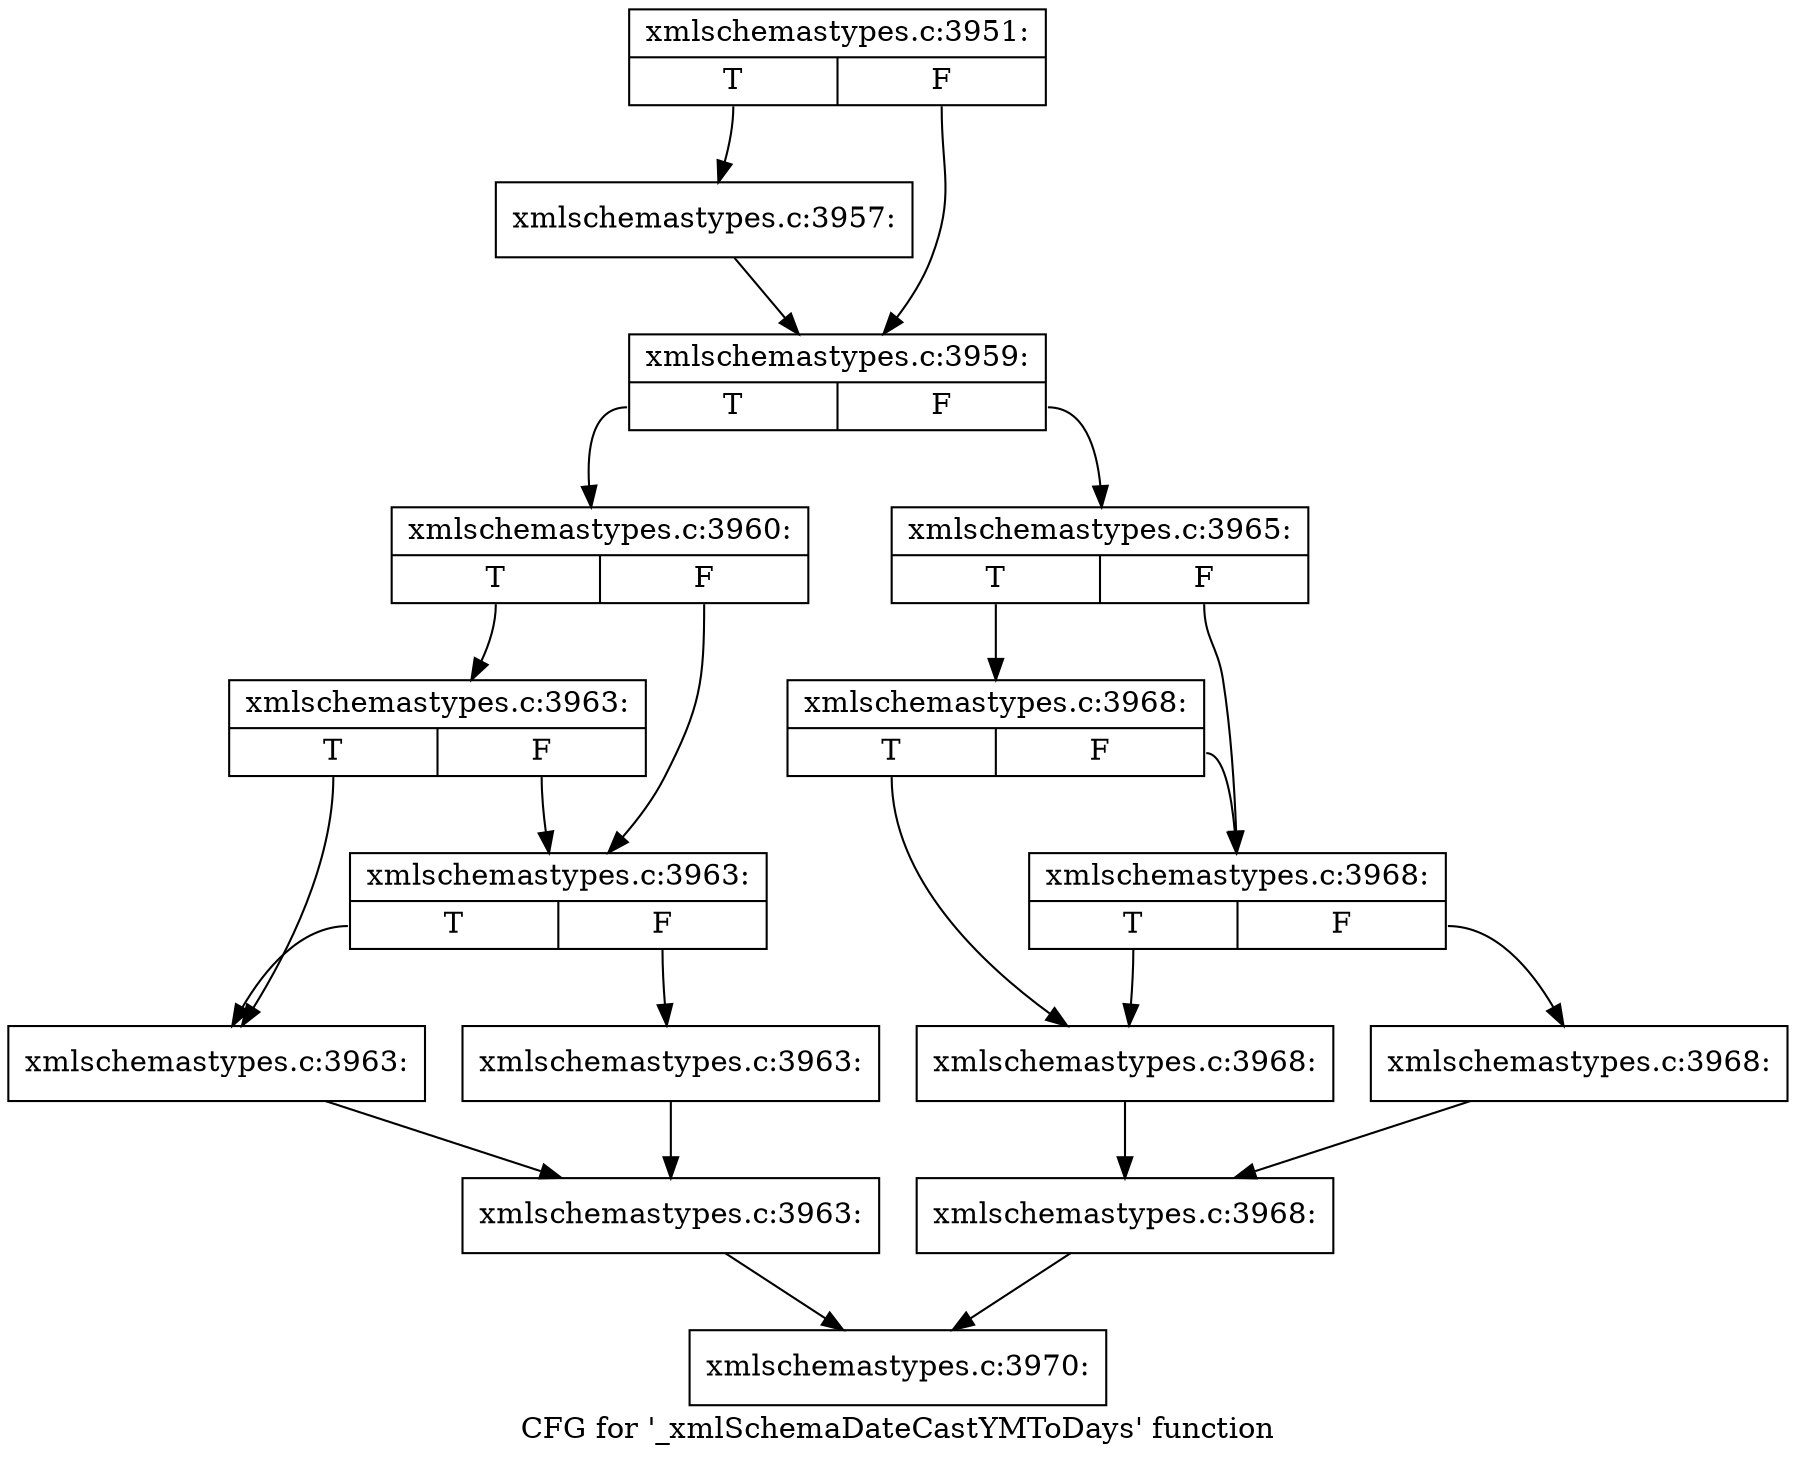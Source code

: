 digraph "CFG for '_xmlSchemaDateCastYMToDays' function" {
	label="CFG for '_xmlSchemaDateCastYMToDays' function";

	Node0x5977500 [shape=record,label="{xmlschemastypes.c:3951:|{<s0>T|<s1>F}}"];
	Node0x5977500:s0 -> Node0x583fdb0;
	Node0x5977500:s1 -> Node0x583fe00;
	Node0x583fdb0 [shape=record,label="{xmlschemastypes.c:3957:}"];
	Node0x583fdb0 -> Node0x583fe00;
	Node0x583fe00 [shape=record,label="{xmlschemastypes.c:3959:|{<s0>T|<s1>F}}"];
	Node0x583fe00:s0 -> Node0x5840290;
	Node0x583fe00:s1 -> Node0x5840330;
	Node0x5840290 [shape=record,label="{xmlschemastypes.c:3960:|{<s0>T|<s1>F}}"];
	Node0x5840290:s0 -> Node0x5842040;
	Node0x5840290:s1 -> Node0x5841ff0;
	Node0x5842040 [shape=record,label="{xmlschemastypes.c:3963:|{<s0>T|<s1>F}}"];
	Node0x5842040:s0 -> Node0x5841f00;
	Node0x5842040:s1 -> Node0x5841ff0;
	Node0x5841ff0 [shape=record,label="{xmlschemastypes.c:3963:|{<s0>T|<s1>F}}"];
	Node0x5841ff0:s0 -> Node0x5841f00;
	Node0x5841ff0:s1 -> Node0x5841f50;
	Node0x5841f00 [shape=record,label="{xmlschemastypes.c:3963:}"];
	Node0x5841f00 -> Node0x5841fa0;
	Node0x5841f50 [shape=record,label="{xmlschemastypes.c:3963:}"];
	Node0x5841f50 -> Node0x5841fa0;
	Node0x5841fa0 [shape=record,label="{xmlschemastypes.c:3963:}"];
	Node0x5841fa0 -> Node0x58402e0;
	Node0x5840330 [shape=record,label="{xmlschemastypes.c:3965:|{<s0>T|<s1>F}}"];
	Node0x5840330:s0 -> Node0x5844ed0;
	Node0x5840330:s1 -> Node0x5844e80;
	Node0x5844ed0 [shape=record,label="{xmlschemastypes.c:3968:|{<s0>T|<s1>F}}"];
	Node0x5844ed0:s0 -> Node0x5844d90;
	Node0x5844ed0:s1 -> Node0x5844e80;
	Node0x5844e80 [shape=record,label="{xmlschemastypes.c:3968:|{<s0>T|<s1>F}}"];
	Node0x5844e80:s0 -> Node0x5844d90;
	Node0x5844e80:s1 -> Node0x5844de0;
	Node0x5844d90 [shape=record,label="{xmlschemastypes.c:3968:}"];
	Node0x5844d90 -> Node0x5844e30;
	Node0x5844de0 [shape=record,label="{xmlschemastypes.c:3968:}"];
	Node0x5844de0 -> Node0x5844e30;
	Node0x5844e30 [shape=record,label="{xmlschemastypes.c:3968:}"];
	Node0x5844e30 -> Node0x58402e0;
	Node0x58402e0 [shape=record,label="{xmlschemastypes.c:3970:}"];
}
